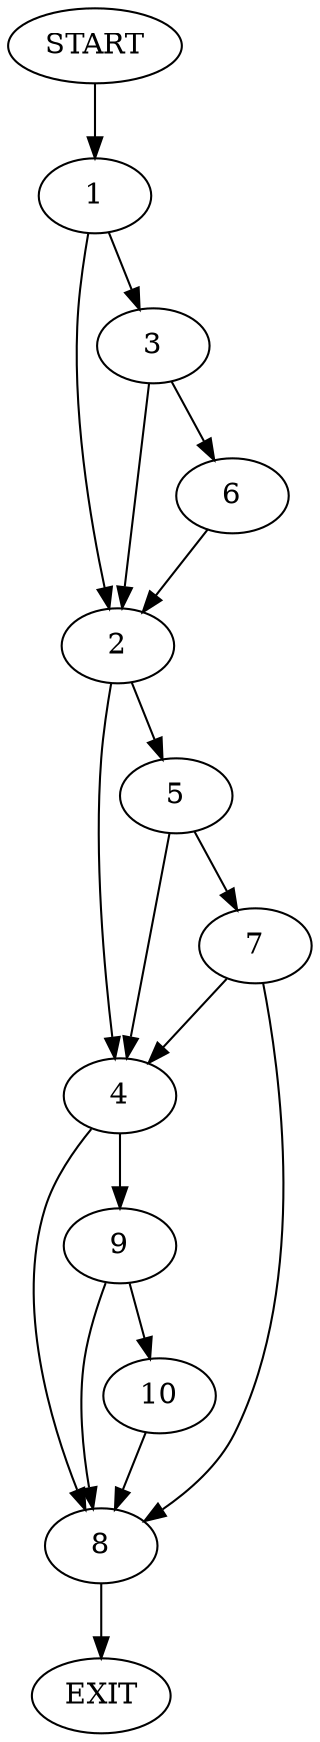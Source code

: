 digraph {
0 [label="START"]
11 [label="EXIT"]
0 -> 1
1 -> 2
1 -> 3
2 -> 4
2 -> 5
3 -> 2
3 -> 6
6 -> 2
5 -> 4
5 -> 7
4 -> 8
4 -> 9
7 -> 8
7 -> 4
8 -> 11
9 -> 8
9 -> 10
10 -> 8
}
